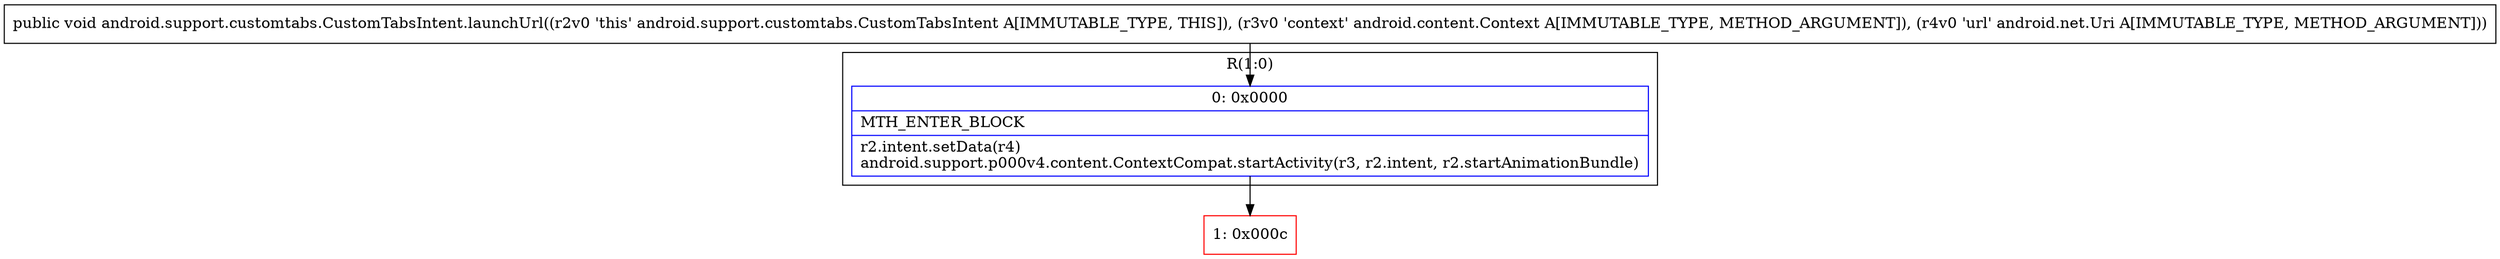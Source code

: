 digraph "CFG forandroid.support.customtabs.CustomTabsIntent.launchUrl(Landroid\/content\/Context;Landroid\/net\/Uri;)V" {
subgraph cluster_Region_1917471051 {
label = "R(1:0)";
node [shape=record,color=blue];
Node_0 [shape=record,label="{0\:\ 0x0000|MTH_ENTER_BLOCK\l|r2.intent.setData(r4)\landroid.support.p000v4.content.ContextCompat.startActivity(r3, r2.intent, r2.startAnimationBundle)\l}"];
}
Node_1 [shape=record,color=red,label="{1\:\ 0x000c}"];
MethodNode[shape=record,label="{public void android.support.customtabs.CustomTabsIntent.launchUrl((r2v0 'this' android.support.customtabs.CustomTabsIntent A[IMMUTABLE_TYPE, THIS]), (r3v0 'context' android.content.Context A[IMMUTABLE_TYPE, METHOD_ARGUMENT]), (r4v0 'url' android.net.Uri A[IMMUTABLE_TYPE, METHOD_ARGUMENT])) }"];
MethodNode -> Node_0;
Node_0 -> Node_1;
}

